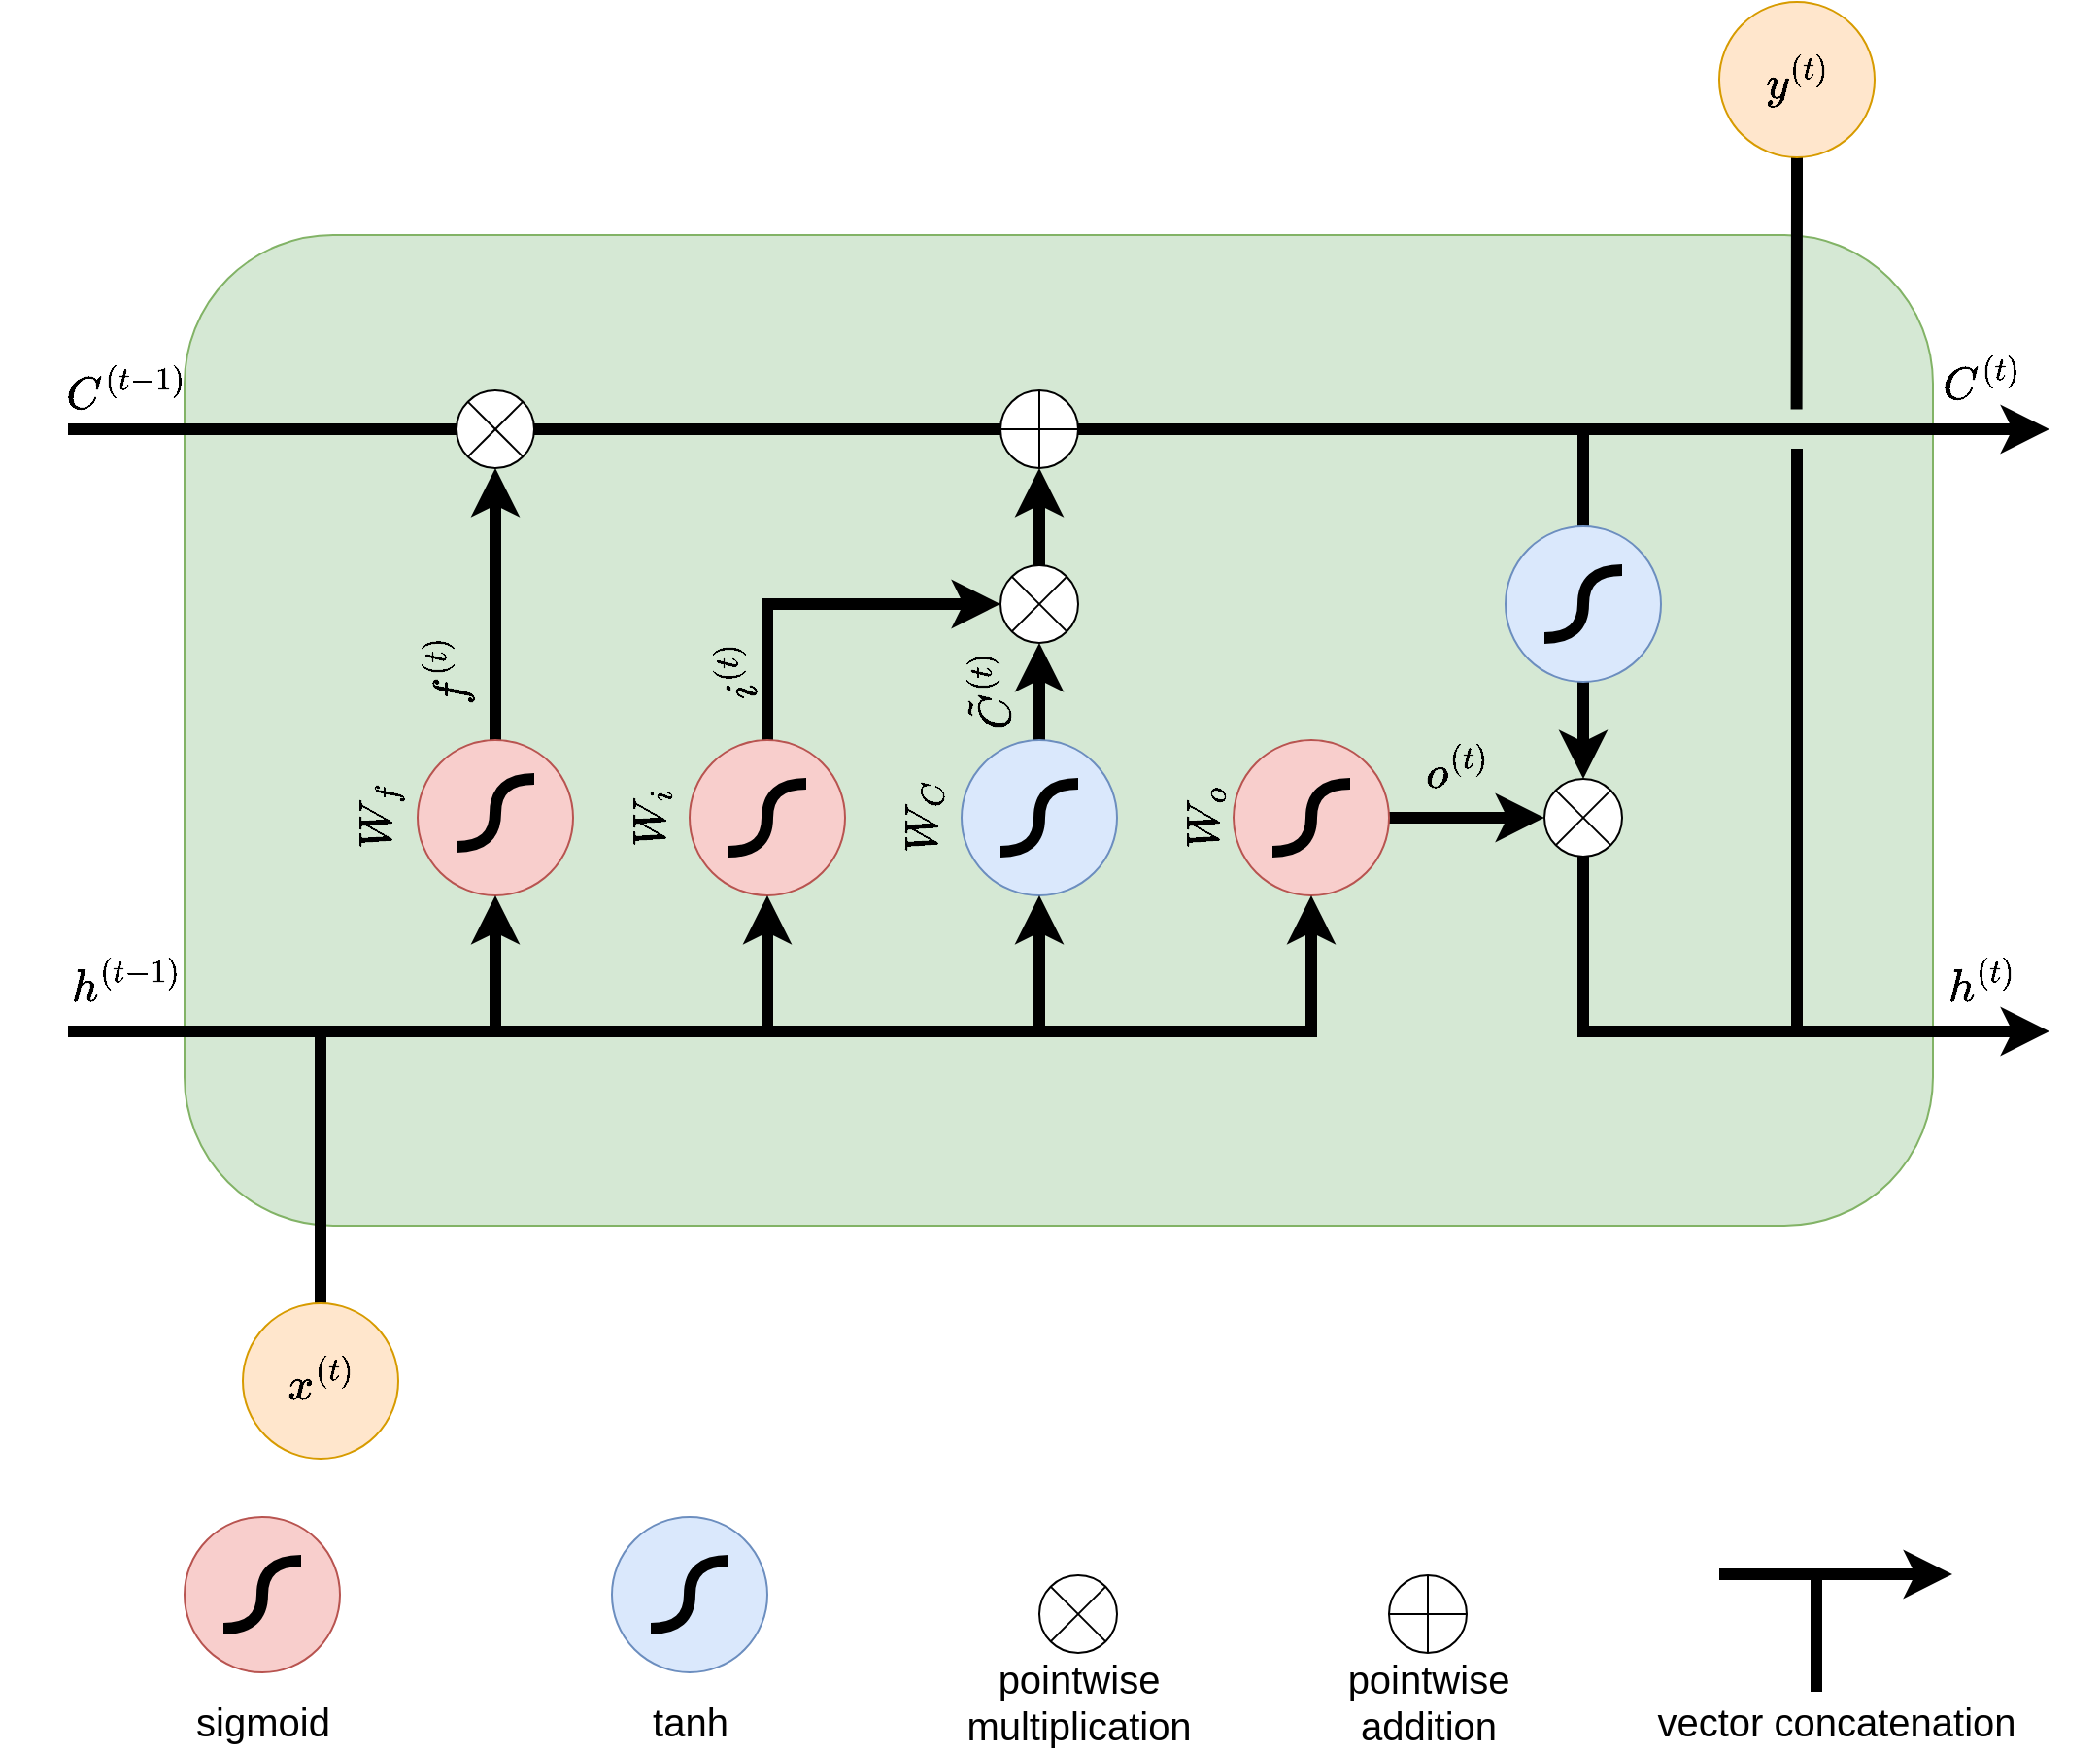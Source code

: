 <mxfile version="15.8.7" type="device"><diagram name="Page-1" id="edf60f1a-56cd-e834-aa8a-f176f3a09ee4"><mxGraphModel dx="1995" dy="1238" grid="1" gridSize="10" guides="1" tooltips="1" connect="1" arrows="1" fold="1" page="1" pageScale="1" pageWidth="1100" pageHeight="850" background="none" math="1" shadow="0"><root><mxCell id="0"/><mxCell id="1" parent="0"/><mxCell id="bm1H2AoP-ng8deP5VwhO-1" value="" style="rounded=1;whiteSpace=wrap;html=1;fillColor=#d5e8d4;strokeColor=#82b366;" vertex="1" parent="1"><mxGeometry x="120" y="140" width="900" height="510" as="geometry"/></mxCell><mxCell id="bm1H2AoP-ng8deP5VwhO-2" value="" style="endArrow=classic;html=1;rounded=0;strokeWidth=6;startArrow=none;" edge="1" parent="1" source="bm1H2AoP-ng8deP5VwhO-25"><mxGeometry width="50" height="50" relative="1" as="geometry"><mxPoint x="70" y="240" as="sourcePoint"/><mxPoint x="1080" y="240" as="targetPoint"/></mxGeometry></mxCell><mxCell id="bm1H2AoP-ng8deP5VwhO-22" style="edgeStyle=orthogonalEdgeStyle;rounded=0;orthogonalLoop=1;jettySize=auto;html=1;exitX=0.5;exitY=0;exitDx=0;exitDy=0;entryX=0.5;entryY=1;entryDx=0;entryDy=0;endArrow=classic;endFill=1;strokeWidth=6;" edge="1" parent="1" source="bm1H2AoP-ng8deP5VwhO-4"><mxGeometry relative="1" as="geometry"><mxPoint x="280" y="260" as="targetPoint"/></mxGeometry></mxCell><mxCell id="bm1H2AoP-ng8deP5VwhO-4" value="" style="ellipse;whiteSpace=wrap;html=1;aspect=fixed;fillColor=#f8cecc;strokeColor=#b85450;" vertex="1" parent="1"><mxGeometry x="240" y="400" width="80" height="80" as="geometry"/></mxCell><mxCell id="bm1H2AoP-ng8deP5VwhO-7" value="" style="curved=1;endArrow=none;html=1;rounded=0;strokeWidth=6;endFill=0;" edge="1" parent="1"><mxGeometry width="50" height="50" relative="1" as="geometry"><mxPoint x="260" y="455" as="sourcePoint"/><mxPoint x="300" y="420" as="targetPoint"/><Array as="points"><mxPoint x="280" y="455"/><mxPoint x="280" y="420"/></Array></mxGeometry></mxCell><mxCell id="bm1H2AoP-ng8deP5VwhO-33" style="edgeStyle=orthogonalEdgeStyle;rounded=0;orthogonalLoop=1;jettySize=auto;html=1;entryX=0;entryY=0.5;entryDx=0;entryDy=0;endArrow=classic;endFill=1;strokeWidth=6;" edge="1" parent="1" source="bm1H2AoP-ng8deP5VwhO-8" target="bm1H2AoP-ng8deP5VwhO-28"><mxGeometry relative="1" as="geometry"><Array as="points"><mxPoint x="420" y="330"/></Array></mxGeometry></mxCell><mxCell id="bm1H2AoP-ng8deP5VwhO-8" value="" style="ellipse;whiteSpace=wrap;html=1;aspect=fixed;fillColor=#f8cecc;strokeColor=#b85450;" vertex="1" parent="1"><mxGeometry x="380" y="400" width="80" height="80" as="geometry"/></mxCell><mxCell id="bm1H2AoP-ng8deP5VwhO-9" value="" style="curved=1;endArrow=none;html=1;rounded=0;strokeWidth=6;endFill=0;" edge="1" parent="1"><mxGeometry width="50" height="50" relative="1" as="geometry"><mxPoint x="400" y="457.5" as="sourcePoint"/><mxPoint x="440" y="422.5" as="targetPoint"/><Array as="points"><mxPoint x="420" y="457.5"/><mxPoint x="420" y="422.5"/></Array></mxGeometry></mxCell><mxCell id="bm1H2AoP-ng8deP5VwhO-31" style="edgeStyle=orthogonalEdgeStyle;rounded=0;orthogonalLoop=1;jettySize=auto;html=1;entryX=0.5;entryY=1;entryDx=0;entryDy=0;endArrow=classic;endFill=1;strokeWidth=6;" edge="1" parent="1" source="bm1H2AoP-ng8deP5VwhO-10" target="bm1H2AoP-ng8deP5VwhO-28"><mxGeometry relative="1" as="geometry"/></mxCell><mxCell id="bm1H2AoP-ng8deP5VwhO-10" value="" style="ellipse;whiteSpace=wrap;html=1;aspect=fixed;fillColor=#dae8fc;strokeColor=#6c8ebf;" vertex="1" parent="1"><mxGeometry x="520" y="400" width="80" height="80" as="geometry"/></mxCell><mxCell id="bm1H2AoP-ng8deP5VwhO-11" value="" style="curved=1;endArrow=none;html=1;rounded=0;strokeWidth=6;endFill=0;" edge="1" parent="1"><mxGeometry width="50" height="50" relative="1" as="geometry"><mxPoint x="540" y="457.5" as="sourcePoint"/><mxPoint x="580" y="422.5" as="targetPoint"/><Array as="points"><mxPoint x="560" y="457.5"/><mxPoint x="560" y="422.5"/></Array></mxGeometry></mxCell><mxCell id="bm1H2AoP-ng8deP5VwhO-35" style="edgeStyle=orthogonalEdgeStyle;rounded=0;orthogonalLoop=1;jettySize=auto;html=1;entryX=0;entryY=0.5;entryDx=0;entryDy=0;endArrow=classic;endFill=1;strokeWidth=6;" edge="1" parent="1" source="bm1H2AoP-ng8deP5VwhO-12" target="bm1H2AoP-ng8deP5VwhO-34"><mxGeometry relative="1" as="geometry"/></mxCell><mxCell id="bm1H2AoP-ng8deP5VwhO-12" value="" style="ellipse;whiteSpace=wrap;html=1;aspect=fixed;fillColor=#f8cecc;strokeColor=#b85450;" vertex="1" parent="1"><mxGeometry x="660" y="400" width="80" height="80" as="geometry"/></mxCell><mxCell id="bm1H2AoP-ng8deP5VwhO-13" value="" style="curved=1;endArrow=none;html=1;rounded=0;strokeWidth=6;endFill=0;" edge="1" parent="1"><mxGeometry width="50" height="50" relative="1" as="geometry"><mxPoint x="680" y="457.5" as="sourcePoint"/><mxPoint x="720" y="422.5" as="targetPoint"/><Array as="points"><mxPoint x="700" y="457.5"/><mxPoint x="700" y="422.5"/></Array></mxGeometry></mxCell><mxCell id="bm1H2AoP-ng8deP5VwhO-36" style="edgeStyle=orthogonalEdgeStyle;rounded=0;orthogonalLoop=1;jettySize=auto;html=1;entryX=0.5;entryY=0;entryDx=0;entryDy=0;endArrow=classic;endFill=1;strokeWidth=6;" edge="1" parent="1" source="bm1H2AoP-ng8deP5VwhO-14" target="bm1H2AoP-ng8deP5VwhO-34"><mxGeometry relative="1" as="geometry"/></mxCell><mxCell id="bm1H2AoP-ng8deP5VwhO-38" style="edgeStyle=orthogonalEdgeStyle;rounded=0;orthogonalLoop=1;jettySize=auto;html=1;endArrow=none;endFill=0;strokeWidth=6;" edge="1" parent="1" source="bm1H2AoP-ng8deP5VwhO-14"><mxGeometry relative="1" as="geometry"><mxPoint x="840" y="240" as="targetPoint"/></mxGeometry></mxCell><mxCell id="bm1H2AoP-ng8deP5VwhO-14" value="" style="ellipse;whiteSpace=wrap;html=1;aspect=fixed;fillColor=#dae8fc;strokeColor=#6c8ebf;" vertex="1" parent="1"><mxGeometry x="800" y="290" width="80" height="80" as="geometry"/></mxCell><mxCell id="bm1H2AoP-ng8deP5VwhO-15" value="" style="curved=1;endArrow=none;html=1;rounded=0;strokeWidth=6;endFill=0;" edge="1" parent="1"><mxGeometry width="50" height="50" relative="1" as="geometry"><mxPoint x="820" y="347.5" as="sourcePoint"/><mxPoint x="860" y="312.5" as="targetPoint"/><Array as="points"><mxPoint x="840" y="347.5"/><mxPoint x="840" y="312.5"/></Array></mxGeometry></mxCell><mxCell id="bm1H2AoP-ng8deP5VwhO-16" value="" style="endArrow=classic;html=1;rounded=0;strokeWidth=6;entryX=0.5;entryY=1;entryDx=0;entryDy=0;" edge="1" parent="1" target="bm1H2AoP-ng8deP5VwhO-12"><mxGeometry width="50" height="50" relative="1" as="geometry"><mxPoint x="60" y="550" as="sourcePoint"/><mxPoint x="690" y="550" as="targetPoint"/><Array as="points"><mxPoint x="700" y="550"/></Array></mxGeometry></mxCell><mxCell id="bm1H2AoP-ng8deP5VwhO-19" value="" style="endArrow=classic;html=1;rounded=0;strokeWidth=6;entryX=0.5;entryY=1;entryDx=0;entryDy=0;" edge="1" parent="1" target="bm1H2AoP-ng8deP5VwhO-4"><mxGeometry width="50" height="50" relative="1" as="geometry"><mxPoint x="280" y="550" as="sourcePoint"/><mxPoint x="320" y="500" as="targetPoint"/></mxGeometry></mxCell><mxCell id="bm1H2AoP-ng8deP5VwhO-23" value="" style="endArrow=classic;html=1;rounded=0;strokeWidth=6;entryX=0.5;entryY=1;entryDx=0;entryDy=0;" edge="1" parent="1" target="bm1H2AoP-ng8deP5VwhO-8"><mxGeometry width="50" height="50" relative="1" as="geometry"><mxPoint x="420" y="550" as="sourcePoint"/><mxPoint x="800" y="500" as="targetPoint"/></mxGeometry></mxCell><mxCell id="bm1H2AoP-ng8deP5VwhO-24" value="" style="endArrow=classic;html=1;rounded=0;strokeWidth=6;entryX=0.5;entryY=1;entryDx=0;entryDy=0;" edge="1" parent="1" target="bm1H2AoP-ng8deP5VwhO-10"><mxGeometry width="50" height="50" relative="1" as="geometry"><mxPoint x="560" y="550" as="sourcePoint"/><mxPoint x="430" y="490" as="targetPoint"/></mxGeometry></mxCell><mxCell id="bm1H2AoP-ng8deP5VwhO-25" value="" style="shape=orEllipse;perimeter=ellipsePerimeter;whiteSpace=wrap;html=1;backgroundOutline=1;" vertex="1" parent="1"><mxGeometry x="540" y="220" width="40" height="40" as="geometry"/></mxCell><mxCell id="bm1H2AoP-ng8deP5VwhO-26" value="" style="endArrow=none;html=1;rounded=0;strokeWidth=6;" edge="1" parent="1" target="bm1H2AoP-ng8deP5VwhO-25"><mxGeometry width="50" height="50" relative="1" as="geometry"><mxPoint x="60" y="240" as="sourcePoint"/><mxPoint x="1050" y="240" as="targetPoint"/></mxGeometry></mxCell><mxCell id="bm1H2AoP-ng8deP5VwhO-27" value="" style="shape=sumEllipse;perimeter=ellipsePerimeter;whiteSpace=wrap;html=1;backgroundOutline=1;" vertex="1" parent="1"><mxGeometry x="260" y="220" width="40" height="40" as="geometry"/></mxCell><mxCell id="bm1H2AoP-ng8deP5VwhO-32" style="edgeStyle=orthogonalEdgeStyle;rounded=0;orthogonalLoop=1;jettySize=auto;html=1;entryX=0.5;entryY=1;entryDx=0;entryDy=0;endArrow=classic;endFill=1;strokeWidth=6;" edge="1" parent="1" source="bm1H2AoP-ng8deP5VwhO-28" target="bm1H2AoP-ng8deP5VwhO-25"><mxGeometry relative="1" as="geometry"/></mxCell><mxCell id="bm1H2AoP-ng8deP5VwhO-28" value="" style="shape=sumEllipse;perimeter=ellipsePerimeter;whiteSpace=wrap;html=1;backgroundOutline=1;" vertex="1" parent="1"><mxGeometry x="540" y="310" width="40" height="40" as="geometry"/></mxCell><mxCell id="bm1H2AoP-ng8deP5VwhO-37" style="edgeStyle=orthogonalEdgeStyle;rounded=0;orthogonalLoop=1;jettySize=auto;html=1;exitX=0.5;exitY=1;exitDx=0;exitDy=0;endArrow=classic;endFill=1;strokeWidth=6;" edge="1" parent="1" source="bm1H2AoP-ng8deP5VwhO-34"><mxGeometry relative="1" as="geometry"><mxPoint x="1080" y="550" as="targetPoint"/><Array as="points"><mxPoint x="840" y="550"/></Array></mxGeometry></mxCell><mxCell id="bm1H2AoP-ng8deP5VwhO-34" value="" style="shape=sumEllipse;perimeter=ellipsePerimeter;whiteSpace=wrap;html=1;backgroundOutline=1;" vertex="1" parent="1"><mxGeometry x="820" y="420" width="40" height="40" as="geometry"/></mxCell><mxCell id="bm1H2AoP-ng8deP5VwhO-46" style="edgeStyle=orthogonalEdgeStyle;rounded=0;orthogonalLoop=1;jettySize=auto;html=1;entryX=0.922;entryY=0.176;entryDx=0;entryDy=0;entryPerimeter=0;fontSize=20;endArrow=none;endFill=0;strokeWidth=6;" edge="1" parent="1" source="bm1H2AoP-ng8deP5VwhO-39" target="bm1H2AoP-ng8deP5VwhO-1"><mxGeometry relative="1" as="geometry"/></mxCell><mxCell id="bm1H2AoP-ng8deP5VwhO-39" value="&lt;font style=&quot;font-size: 20px&quot;&gt;$$y^{(t)}$$&lt;/font&gt;" style="ellipse;whiteSpace=wrap;html=1;aspect=fixed;fillColor=#ffe6cc;strokeColor=#d79b00;" vertex="1" parent="1"><mxGeometry x="910" y="20" width="80" height="80" as="geometry"/></mxCell><mxCell id="bm1H2AoP-ng8deP5VwhO-45" style="edgeStyle=orthogonalEdgeStyle;rounded=0;orthogonalLoop=1;jettySize=auto;html=1;fontSize=20;endArrow=none;endFill=0;strokeWidth=6;" edge="1" parent="1" source="bm1H2AoP-ng8deP5VwhO-43"><mxGeometry relative="1" as="geometry"><mxPoint x="190" y="550" as="targetPoint"/></mxGeometry></mxCell><mxCell id="bm1H2AoP-ng8deP5VwhO-43" value="&lt;font style=&quot;font-size: 20px&quot;&gt;$$x^{(t)}$$&lt;/font&gt;" style="ellipse;whiteSpace=wrap;html=1;aspect=fixed;fillColor=#ffe6cc;strokeColor=#d79b00;" vertex="1" parent="1"><mxGeometry x="150" y="690" width="80" height="80" as="geometry"/></mxCell><mxCell id="bm1H2AoP-ng8deP5VwhO-47" style="edgeStyle=orthogonalEdgeStyle;rounded=0;orthogonalLoop=1;jettySize=auto;html=1;fontSize=20;endArrow=none;endFill=0;strokeWidth=6;" edge="1" parent="1"><mxGeometry relative="1" as="geometry"><mxPoint x="940" y="550" as="sourcePoint"/><mxPoint x="950" y="250" as="targetPoint"/><Array as="points"><mxPoint x="950" y="550"/></Array></mxGeometry></mxCell><mxCell id="bm1H2AoP-ng8deP5VwhO-48" value="$$C^{(t-1)}$$" style="text;html=1;align=center;verticalAlign=middle;resizable=0;points=[];autosize=1;strokeColor=none;fillColor=none;fontSize=20;" vertex="1" parent="1"><mxGeometry x="25" y="205" width="130" height="30" as="geometry"/></mxCell><mxCell id="bm1H2AoP-ng8deP5VwhO-49" value="$$h^{(t-1)}$$" style="text;html=1;align=center;verticalAlign=middle;resizable=0;points=[];autosize=1;strokeColor=none;fillColor=none;fontSize=20;" vertex="1" parent="1"><mxGeometry x="25" y="510" width="130" height="30" as="geometry"/></mxCell><mxCell id="bm1H2AoP-ng8deP5VwhO-50" value="$$h^{(t)}$$" style="text;html=1;align=center;verticalAlign=middle;resizable=0;points=[];autosize=1;strokeColor=none;fillColor=none;fontSize=20;" vertex="1" parent="1"><mxGeometry x="990" y="510" width="110" height="30" as="geometry"/></mxCell><mxCell id="bm1H2AoP-ng8deP5VwhO-51" value="$$C^{(t)}$$" style="text;html=1;align=center;verticalAlign=middle;resizable=0;points=[];autosize=1;strokeColor=none;fillColor=none;fontSize=20;" vertex="1" parent="1"><mxGeometry x="985" y="200" width="120" height="30" as="geometry"/></mxCell><mxCell id="bm1H2AoP-ng8deP5VwhO-52" value="" style="shape=sumEllipse;perimeter=ellipsePerimeter;whiteSpace=wrap;html=1;backgroundOutline=1;" vertex="1" parent="1"><mxGeometry x="560" y="830" width="40" height="40" as="geometry"/></mxCell><mxCell id="bm1H2AoP-ng8deP5VwhO-53" value="" style="ellipse;whiteSpace=wrap;html=1;aspect=fixed;fillColor=#f8cecc;strokeColor=#b85450;" vertex="1" parent="1"><mxGeometry x="120" y="800" width="80" height="80" as="geometry"/></mxCell><mxCell id="bm1H2AoP-ng8deP5VwhO-54" value="" style="curved=1;endArrow=none;html=1;rounded=0;strokeWidth=6;endFill=0;" edge="1" parent="1"><mxGeometry width="50" height="50" relative="1" as="geometry"><mxPoint x="140" y="857.5" as="sourcePoint"/><mxPoint x="180" y="822.5" as="targetPoint"/><Array as="points"><mxPoint x="160" y="857.5"/><mxPoint x="160" y="822.5"/></Array></mxGeometry></mxCell><mxCell id="bm1H2AoP-ng8deP5VwhO-55" value="" style="ellipse;whiteSpace=wrap;html=1;aspect=fixed;fillColor=#dae8fc;strokeColor=#6c8ebf;" vertex="1" parent="1"><mxGeometry x="340" y="800" width="80" height="80" as="geometry"/></mxCell><mxCell id="bm1H2AoP-ng8deP5VwhO-56" value="" style="curved=1;endArrow=none;html=1;rounded=0;strokeWidth=6;endFill=0;" edge="1" parent="1"><mxGeometry width="50" height="50" relative="1" as="geometry"><mxPoint x="360" y="857.5" as="sourcePoint"/><mxPoint x="400" y="822.5" as="targetPoint"/><Array as="points"><mxPoint x="380" y="857.5"/><mxPoint x="380" y="822.5"/></Array></mxGeometry></mxCell><mxCell id="bm1H2AoP-ng8deP5VwhO-57" value="" style="shape=orEllipse;perimeter=ellipsePerimeter;whiteSpace=wrap;html=1;backgroundOutline=1;" vertex="1" parent="1"><mxGeometry x="740" y="830" width="40" height="40" as="geometry"/></mxCell><mxCell id="bm1H2AoP-ng8deP5VwhO-58" value="" style="endArrow=classic;html=1;rounded=0;fontSize=20;strokeWidth=6;" edge="1" parent="1"><mxGeometry width="50" height="50" relative="1" as="geometry"><mxPoint x="910" y="829.5" as="sourcePoint"/><mxPoint x="1030" y="829.5" as="targetPoint"/></mxGeometry></mxCell><mxCell id="bm1H2AoP-ng8deP5VwhO-59" value="" style="endArrow=none;html=1;rounded=0;fontSize=20;strokeWidth=6;endFill=0;" edge="1" parent="1"><mxGeometry width="50" height="50" relative="1" as="geometry"><mxPoint x="960" y="890" as="sourcePoint"/><mxPoint x="960" y="830" as="targetPoint"/></mxGeometry></mxCell><mxCell id="bm1H2AoP-ng8deP5VwhO-60" value="sigmoid" style="text;html=1;align=center;verticalAlign=middle;resizable=0;points=[];autosize=1;strokeColor=none;fillColor=none;fontSize=20;" vertex="1" parent="1"><mxGeometry x="120" y="890" width="80" height="30" as="geometry"/></mxCell><mxCell id="bm1H2AoP-ng8deP5VwhO-61" value="tanh" style="text;html=1;align=center;verticalAlign=middle;resizable=0;points=[];autosize=1;strokeColor=none;fillColor=none;fontSize=20;" vertex="1" parent="1"><mxGeometry x="355" y="890" width="50" height="30" as="geometry"/></mxCell><mxCell id="bm1H2AoP-ng8deP5VwhO-62" value="pointwise&lt;br&gt;multiplication" style="text;html=1;align=center;verticalAlign=middle;resizable=0;points=[];autosize=1;strokeColor=none;fillColor=none;fontSize=20;" vertex="1" parent="1"><mxGeometry x="515" y="870" width="130" height="50" as="geometry"/></mxCell><mxCell id="bm1H2AoP-ng8deP5VwhO-63" value="pointwise&lt;br&gt;addition" style="text;html=1;align=center;verticalAlign=middle;resizable=0;points=[];autosize=1;strokeColor=none;fillColor=none;fontSize=20;" vertex="1" parent="1"><mxGeometry x="710" y="870" width="100" height="50" as="geometry"/></mxCell><mxCell id="bm1H2AoP-ng8deP5VwhO-64" value="vector concatenation" style="text;html=1;align=center;verticalAlign=middle;resizable=0;points=[];autosize=1;strokeColor=none;fillColor=none;fontSize=20;" vertex="1" parent="1"><mxGeometry x="870" y="890" width="200" height="30" as="geometry"/></mxCell><mxCell id="bm1H2AoP-ng8deP5VwhO-69" value="$$f^{(t)}$$" style="text;html=1;align=center;verticalAlign=middle;resizable=0;points=[];autosize=1;strokeColor=none;fillColor=none;fontSize=20;rotation=-90;" vertex="1" parent="1"><mxGeometry x="200" y="350" width="110" height="30" as="geometry"/></mxCell><mxCell id="bm1H2AoP-ng8deP5VwhO-70" value="$$i^{(t)}$$" style="text;html=1;align=center;verticalAlign=middle;resizable=0;points=[];autosize=1;strokeColor=none;fillColor=none;fontSize=20;rotation=-90;" vertex="1" parent="1"><mxGeometry x="350" y="350" width="110" height="30" as="geometry"/></mxCell><mxCell id="bm1H2AoP-ng8deP5VwhO-71" value="$$o^{(t)}$$" style="text;html=1;align=center;verticalAlign=middle;resizable=0;points=[];autosize=1;strokeColor=none;fillColor=none;fontSize=20;rotation=0;" vertex="1" parent="1"><mxGeometry x="720" y="400" width="110" height="30" as="geometry"/></mxCell><mxCell id="bm1H2AoP-ng8deP5VwhO-72" value="$$W_f$$" style="text;html=1;align=center;verticalAlign=middle;resizable=0;points=[];autosize=1;strokeColor=none;fillColor=none;fontSize=20;rotation=-90;" vertex="1" parent="1"><mxGeometry x="170" y="425" width="100" height="30" as="geometry"/></mxCell><mxCell id="bm1H2AoP-ng8deP5VwhO-73" value="$$W_i$$" style="text;html=1;align=center;verticalAlign=middle;resizable=0;points=[];autosize=1;strokeColor=none;fillColor=none;fontSize=20;rotation=-90;" vertex="1" parent="1"><mxGeometry x="315" y="425" width="90" height="30" as="geometry"/></mxCell><mxCell id="bm1H2AoP-ng8deP5VwhO-74" value="$$W_o$$" style="text;html=1;align=center;verticalAlign=middle;resizable=0;points=[];autosize=1;strokeColor=none;fillColor=none;fontSize=20;rotation=-90;" vertex="1" parent="1"><mxGeometry x="595" y="425" width="100" height="30" as="geometry"/></mxCell><mxCell id="bm1H2AoP-ng8deP5VwhO-75" value="$$W_C$$" style="text;html=1;align=center;verticalAlign=middle;resizable=0;points=[];autosize=1;strokeColor=none;fillColor=none;fontSize=20;rotation=-90;" vertex="1" parent="1"><mxGeometry x="450" y="425" width="100" height="30" as="geometry"/></mxCell><mxCell id="bm1H2AoP-ng8deP5VwhO-76" value="$$\tilde{C}^{(t)}$$" style="text;html=1;align=center;verticalAlign=middle;resizable=0;points=[];autosize=1;strokeColor=none;fillColor=none;fontSize=20;rotation=-90;" vertex="1" parent="1"><mxGeometry x="450" y="360" width="170" height="30" as="geometry"/></mxCell></root></mxGraphModel></diagram></mxfile>